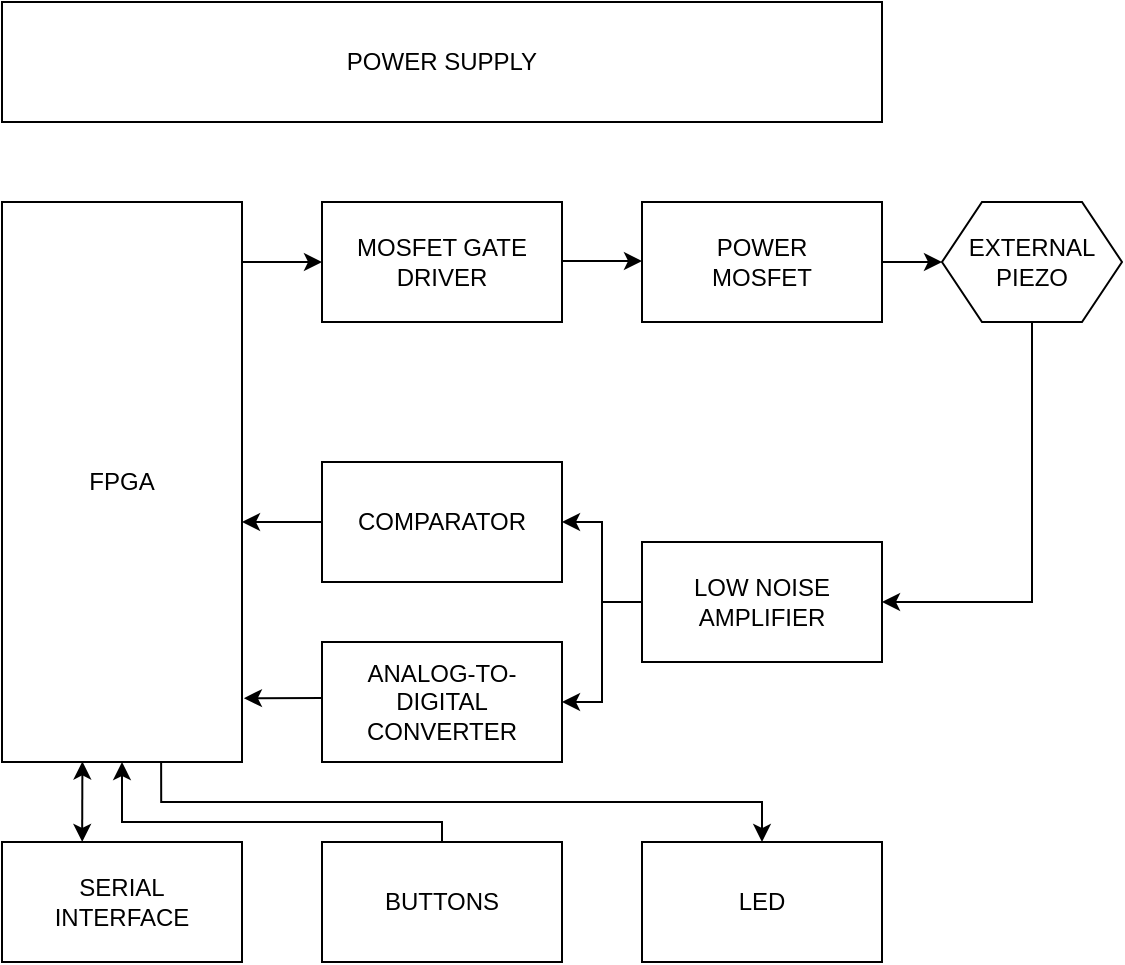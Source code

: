 <mxfile version="21.6.5" type="device">
  <diagram name="Seite-1" id="KqCGV6H5FJnUcBjZpOEV">
    <mxGraphModel dx="1480" dy="866" grid="1" gridSize="10" guides="1" tooltips="1" connect="1" arrows="1" fold="1" page="1" pageScale="1" pageWidth="827" pageHeight="1169" math="0" shadow="0">
      <root>
        <mxCell id="0" />
        <mxCell id="1" parent="0" />
        <mxCell id="LbcfHVIm8EftRbl9Qmup-1" value="FPGA" style="rounded=0;whiteSpace=wrap;html=1;" parent="1" vertex="1">
          <mxGeometry x="40" y="140" width="120" height="280" as="geometry" />
        </mxCell>
        <mxCell id="LbcfHVIm8EftRbl9Qmup-3" value="POWER &lt;br&gt;MOSFET" style="rounded=0;whiteSpace=wrap;html=1;" parent="1" vertex="1">
          <mxGeometry x="360" y="140" width="120" height="60" as="geometry" />
        </mxCell>
        <mxCell id="LbcfHVIm8EftRbl9Qmup-21" value="" style="edgeStyle=orthogonalEdgeStyle;rounded=0;orthogonalLoop=1;jettySize=auto;html=1;" parent="1" source="LbcfHVIm8EftRbl9Qmup-4" target="LbcfHVIm8EftRbl9Qmup-6" edge="1">
          <mxGeometry relative="1" as="geometry" />
        </mxCell>
        <mxCell id="LbcfHVIm8EftRbl9Qmup-4" value="LOW NOISE&lt;br&gt;AMPLIFIER" style="rounded=0;whiteSpace=wrap;html=1;" parent="1" vertex="1">
          <mxGeometry x="360" y="310" width="120" height="60" as="geometry" />
        </mxCell>
        <mxCell id="LbcfHVIm8EftRbl9Qmup-5" value="ANALOG-TO-DIGITAL&lt;br&gt;CONVERTER" style="rounded=0;whiteSpace=wrap;html=1;" parent="1" vertex="1">
          <mxGeometry x="200" y="360" width="120" height="60" as="geometry" />
        </mxCell>
        <mxCell id="LbcfHVIm8EftRbl9Qmup-6" value="COMPARATOR" style="rounded=0;whiteSpace=wrap;html=1;" parent="1" vertex="1">
          <mxGeometry x="200" y="270" width="120" height="60" as="geometry" />
        </mxCell>
        <mxCell id="LbcfHVIm8EftRbl9Qmup-7" value="POWER SUPPLY" style="rounded=0;whiteSpace=wrap;html=1;" parent="1" vertex="1">
          <mxGeometry x="40" y="40" width="440" height="60" as="geometry" />
        </mxCell>
        <mxCell id="LbcfHVIm8EftRbl9Qmup-8" value="MOSFET GATE DRIVER" style="rounded=0;whiteSpace=wrap;html=1;" parent="1" vertex="1">
          <mxGeometry x="200" y="140" width="120" height="60" as="geometry" />
        </mxCell>
        <mxCell id="LbcfHVIm8EftRbl9Qmup-9" value="" style="endArrow=classic;html=1;rounded=0;entryX=0;entryY=0.5;entryDx=0;entryDy=0;" parent="1" target="LbcfHVIm8EftRbl9Qmup-8" edge="1">
          <mxGeometry width="50" height="50" relative="1" as="geometry">
            <mxPoint x="160" y="170" as="sourcePoint" />
            <mxPoint x="900" y="230" as="targetPoint" />
          </mxGeometry>
        </mxCell>
        <mxCell id="LbcfHVIm8EftRbl9Qmup-10" value="" style="endArrow=classic;html=1;rounded=0;entryX=0;entryY=0.5;entryDx=0;entryDy=0;" parent="1" edge="1">
          <mxGeometry width="50" height="50" relative="1" as="geometry">
            <mxPoint x="320" y="169.5" as="sourcePoint" />
            <mxPoint x="360" y="169.5" as="targetPoint" />
          </mxGeometry>
        </mxCell>
        <mxCell id="LbcfHVIm8EftRbl9Qmup-11" value="" style="endArrow=classic;html=1;rounded=0;exitX=1;exitY=0.5;exitDx=0;exitDy=0;" parent="1" source="LbcfHVIm8EftRbl9Qmup-3" edge="1">
          <mxGeometry width="50" height="50" relative="1" as="geometry">
            <mxPoint x="850" y="280" as="sourcePoint" />
            <mxPoint x="510" y="170" as="targetPoint" />
          </mxGeometry>
        </mxCell>
        <mxCell id="LbcfHVIm8EftRbl9Qmup-15" style="edgeStyle=orthogonalEdgeStyle;rounded=0;orthogonalLoop=1;jettySize=auto;html=1;entryX=1;entryY=0.5;entryDx=0;entryDy=0;" parent="1" source="LbcfHVIm8EftRbl9Qmup-13" target="LbcfHVIm8EftRbl9Qmup-4" edge="1">
          <mxGeometry relative="1" as="geometry">
            <mxPoint x="555" y="340" as="targetPoint" />
            <Array as="points">
              <mxPoint x="555" y="340" />
            </Array>
          </mxGeometry>
        </mxCell>
        <mxCell id="LbcfHVIm8EftRbl9Qmup-13" value="EXTERNAL PIEZO" style="shape=hexagon;perimeter=hexagonPerimeter2;whiteSpace=wrap;html=1;fixedSize=1;" parent="1" vertex="1">
          <mxGeometry x="510" y="140" width="90" height="60" as="geometry" />
        </mxCell>
        <mxCell id="LbcfHVIm8EftRbl9Qmup-19" value="" style="endArrow=classic;html=1;rounded=0;exitX=0;exitY=0.5;exitDx=0;exitDy=0;" parent="1" source="LbcfHVIm8EftRbl9Qmup-6" edge="1">
          <mxGeometry width="50" height="50" relative="1" as="geometry">
            <mxPoint x="850" y="280" as="sourcePoint" />
            <mxPoint x="160" y="300" as="targetPoint" />
          </mxGeometry>
        </mxCell>
        <mxCell id="LbcfHVIm8EftRbl9Qmup-20" value="" style="endArrow=classic;html=1;rounded=0;entryX=1.008;entryY=0.886;entryDx=0;entryDy=0;entryPerimeter=0;" parent="1" target="LbcfHVIm8EftRbl9Qmup-1" edge="1">
          <mxGeometry width="50" height="50" relative="1" as="geometry">
            <mxPoint x="200" y="388" as="sourcePoint" />
            <mxPoint x="165" y="388" as="targetPoint" />
          </mxGeometry>
        </mxCell>
        <mxCell id="LbcfHVIm8EftRbl9Qmup-23" value="" style="endArrow=classic;html=1;rounded=0;entryX=1;entryY=0.5;entryDx=0;entryDy=0;" parent="1" target="LbcfHVIm8EftRbl9Qmup-5" edge="1">
          <mxGeometry width="50" height="50" relative="1" as="geometry">
            <mxPoint x="340" y="390" as="sourcePoint" />
            <mxPoint x="530" y="250" as="targetPoint" />
            <Array as="points">
              <mxPoint x="340" y="340" />
              <mxPoint x="340" y="390" />
            </Array>
          </mxGeometry>
        </mxCell>
        <mxCell id="LbcfHVIm8EftRbl9Qmup-24" value="BUTTONS" style="rounded=0;whiteSpace=wrap;html=1;" parent="1" vertex="1">
          <mxGeometry x="200" y="460" width="120" height="60" as="geometry" />
        </mxCell>
        <mxCell id="LbcfHVIm8EftRbl9Qmup-27" value="" style="edgeStyle=orthogonalEdgeStyle;rounded=0;orthogonalLoop=1;jettySize=auto;html=1;entryX=0.663;entryY=0.999;entryDx=0;entryDy=0;entryPerimeter=0;endArrow=none;endFill=0;startArrow=classic;startFill=1;" parent="1" source="LbcfHVIm8EftRbl9Qmup-25" target="LbcfHVIm8EftRbl9Qmup-1" edge="1">
          <mxGeometry relative="1" as="geometry">
            <Array as="points">
              <mxPoint x="420" y="440" />
              <mxPoint x="120" y="440" />
            </Array>
          </mxGeometry>
        </mxCell>
        <mxCell id="LbcfHVIm8EftRbl9Qmup-25" value="LED" style="rounded=0;whiteSpace=wrap;html=1;" parent="1" vertex="1">
          <mxGeometry x="360" y="460" width="120" height="60" as="geometry" />
        </mxCell>
        <mxCell id="LbcfHVIm8EftRbl9Qmup-26" value="" style="endArrow=none;html=1;rounded=0;entryX=0.5;entryY=0;entryDx=0;entryDy=0;startArrow=classic;startFill=1;endFill=0;exitX=0.5;exitY=1;exitDx=0;exitDy=0;" parent="1" target="LbcfHVIm8EftRbl9Qmup-24" edge="1" source="LbcfHVIm8EftRbl9Qmup-1">
          <mxGeometry width="50" height="50" relative="1" as="geometry">
            <mxPoint x="80" y="420" as="sourcePoint" />
            <mxPoint x="110" y="440" as="targetPoint" />
            <Array as="points">
              <mxPoint x="100" y="450" />
              <mxPoint x="260" y="450" />
            </Array>
          </mxGeometry>
        </mxCell>
        <mxCell id="ueq-DUQiQ7C7flgJHMSO-2" value="SERIAL&lt;br&gt;INTERFACE" style="rounded=0;whiteSpace=wrap;html=1;" vertex="1" parent="1">
          <mxGeometry x="40" y="460" width="120" height="60" as="geometry" />
        </mxCell>
        <mxCell id="ueq-DUQiQ7C7flgJHMSO-3" value="" style="endArrow=classic;html=1;rounded=0;exitX=0.334;exitY=-0.001;exitDx=0;exitDy=0;exitPerimeter=0;entryX=0.335;entryY=0.999;entryDx=0;entryDy=0;entryPerimeter=0;startArrow=classic;startFill=1;" edge="1" parent="1" source="ueq-DUQiQ7C7flgJHMSO-2" target="LbcfHVIm8EftRbl9Qmup-1">
          <mxGeometry width="50" height="50" relative="1" as="geometry">
            <mxPoint x="470" y="320" as="sourcePoint" />
            <mxPoint x="90" y="430" as="targetPoint" />
          </mxGeometry>
        </mxCell>
      </root>
    </mxGraphModel>
  </diagram>
</mxfile>
